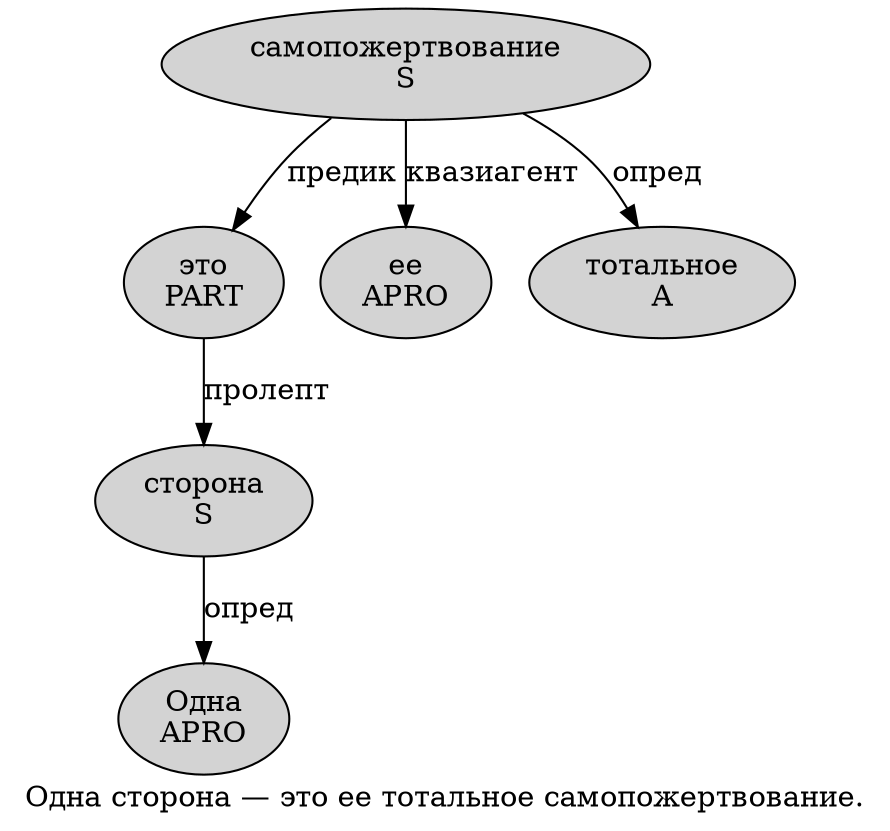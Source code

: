 digraph SENTENCE_438 {
	graph [label="Одна сторона — это ее тотальное самопожертвование."]
	node [style=filled]
		0 [label="Одна
APRO" color="" fillcolor=lightgray penwidth=1 shape=ellipse]
		1 [label="сторона
S" color="" fillcolor=lightgray penwidth=1 shape=ellipse]
		3 [label="это
PART" color="" fillcolor=lightgray penwidth=1 shape=ellipse]
		4 [label="ее
APRO" color="" fillcolor=lightgray penwidth=1 shape=ellipse]
		5 [label="тотальное
A" color="" fillcolor=lightgray penwidth=1 shape=ellipse]
		6 [label="самопожертвование
S" color="" fillcolor=lightgray penwidth=1 shape=ellipse]
			6 -> 3 [label="предик"]
			6 -> 4 [label="квазиагент"]
			6 -> 5 [label="опред"]
			3 -> 1 [label="пролепт"]
			1 -> 0 [label="опред"]
}